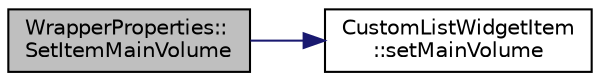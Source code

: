 digraph "WrapperProperties::SetItemMainVolume"
{
 // LATEX_PDF_SIZE
  edge [fontname="Helvetica",fontsize="10",labelfontname="Helvetica",labelfontsize="10"];
  node [fontname="Helvetica",fontsize="10",shape=record];
  rankdir="LR";
  Node15 [label="WrapperProperties::\lSetItemMainVolume",height=0.2,width=0.4,color="black", fillcolor="grey75", style="filled", fontcolor="black",tooltip="SetItemMainVolume Sets a sound item main volume."];
  Node15 -> Node16 [color="midnightblue",fontsize="10",style="solid",fontname="Helvetica"];
  Node16 [label="CustomListWidgetItem\l::setMainVolume",height=0.2,width=0.4,color="black", fillcolor="white", style="filled",URL="$class_custom_list_widget_item.html#a9705127eb4c5a1fd7eb1bc62837af408",tooltip="setMainVolume Used to change the main output volume with the sliders once a CustomListWidgetItem has ..."];
}

